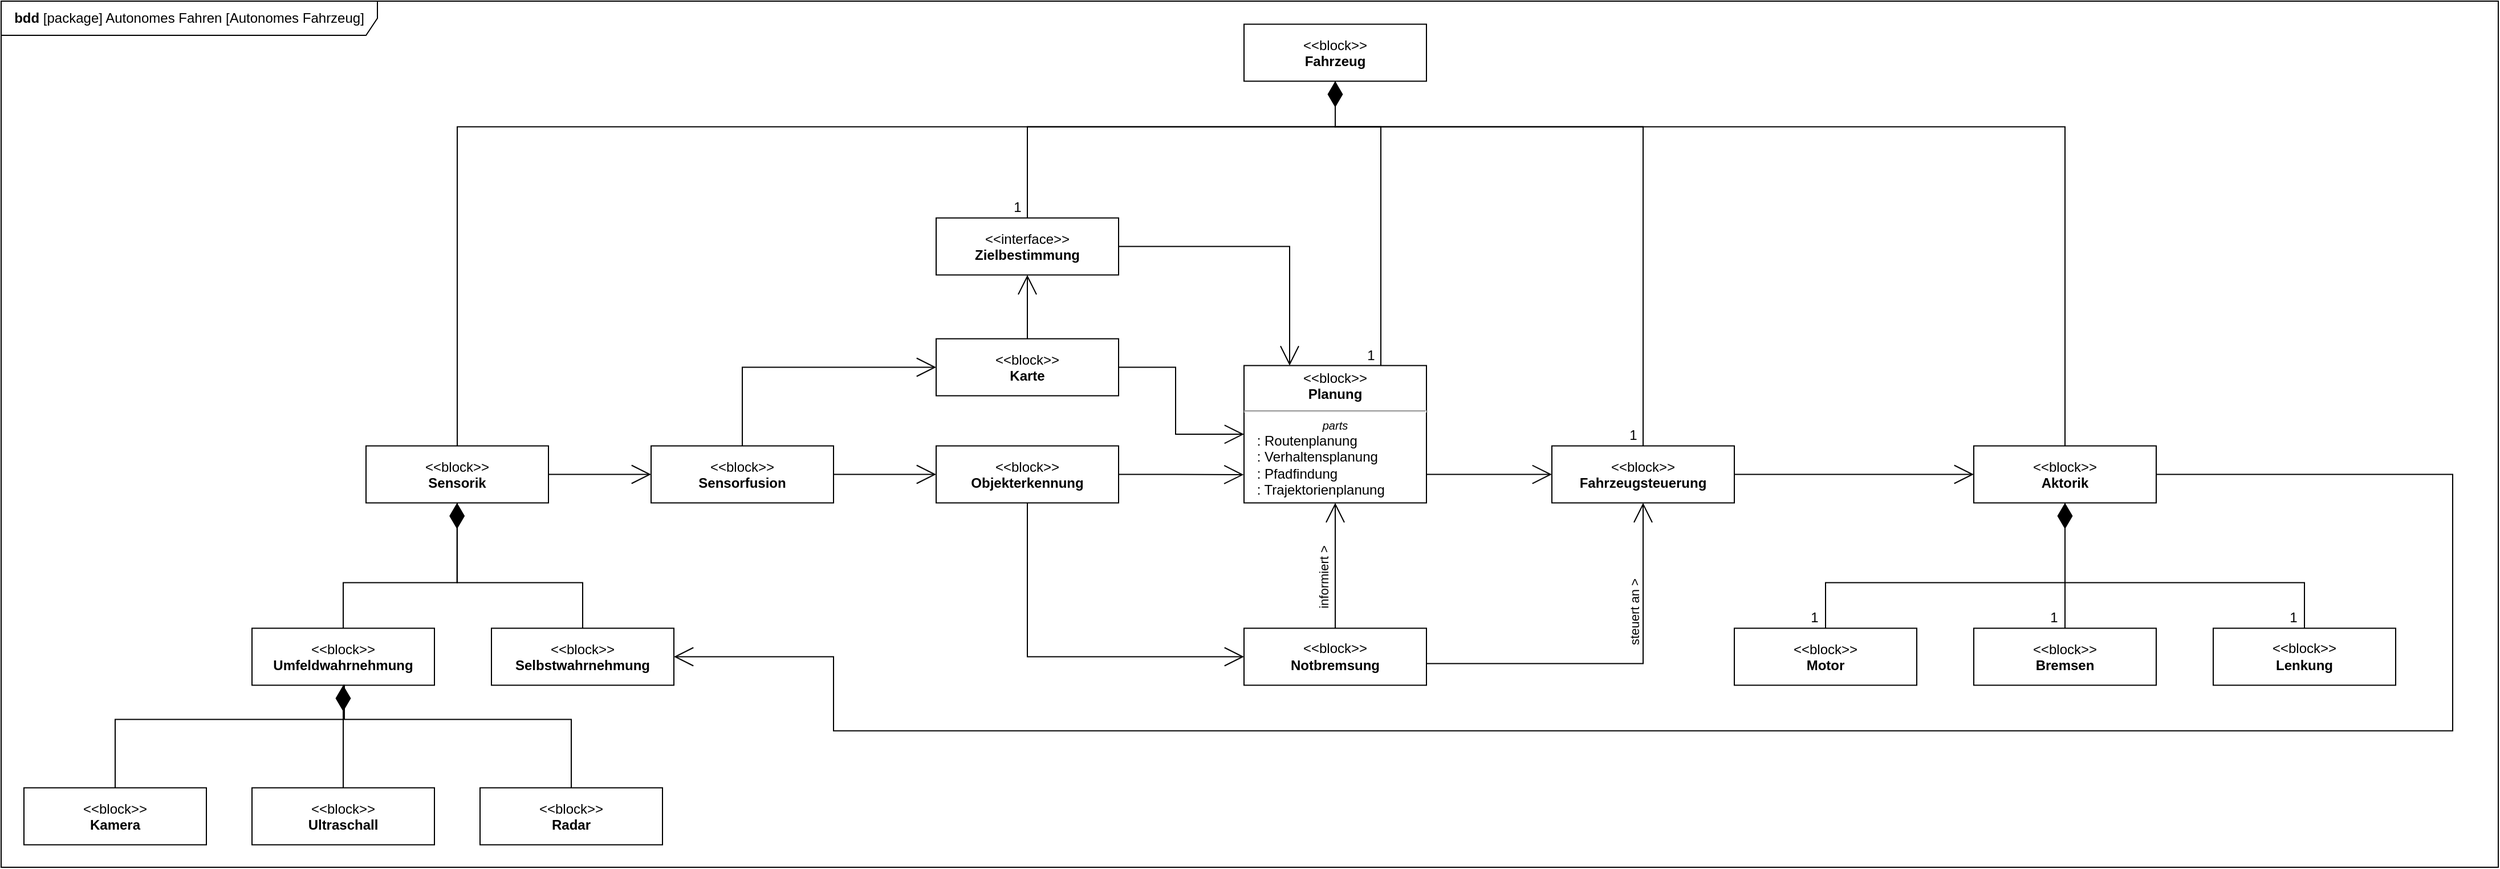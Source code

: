 <mxfile version="19.0.3" type="device"><diagram id="bMepcJKHhawCyAvMjVsu" name="v2"><mxGraphModel dx="4082" dy="1415" grid="1" gridSize="10" guides="1" tooltips="1" connect="1" arrows="1" fold="1" page="1" pageScale="1" pageWidth="850" pageHeight="1100" math="0" shadow="0"><root><mxCell id="0"/><mxCell id="1" parent="0"/><mxCell id="LFQn_cGnjPwSd7bNtoK0-9" value="&lt;b&gt;bdd&lt;/b&gt; [package] Autonomes Fahren [Autonomes Fahrzeug]" style="shape=umlFrame;whiteSpace=wrap;html=1;width=330;height=30;" parent="1" vertex="1"><mxGeometry x="-1690" y="10" width="2190" height="760" as="geometry"/></mxCell><mxCell id="xGJjlxiRfiB6k2hYQBMe-21" style="edgeStyle=orthogonalEdgeStyle;rounded=0;orthogonalLoop=1;jettySize=auto;html=1;exitX=1;exitY=0.5;exitDx=0;exitDy=0;entryX=0;entryY=0.5;entryDx=0;entryDy=0;endSize=15;endArrow=open;endFill=0;" parent="1" source="xGJjlxiRfiB6k2hYQBMe-2" target="xGJjlxiRfiB6k2hYQBMe-10" edge="1"><mxGeometry relative="1" as="geometry"/></mxCell><mxCell id="J9VCgambrHtC4VQbxY_9-2" style="edgeStyle=orthogonalEdgeStyle;rounded=0;orthogonalLoop=1;jettySize=auto;html=1;exitX=0.5;exitY=0;exitDx=0;exitDy=0;entryX=0;entryY=0.5;entryDx=0;entryDy=0;endSize=15;endArrow=open;endFill=0;" parent="1" source="xGJjlxiRfiB6k2hYQBMe-2" target="xGJjlxiRfiB6k2hYQBMe-7" edge="1"><mxGeometry relative="1" as="geometry"><Array as="points"><mxPoint x="-1040" y="331.25"/></Array></mxGeometry></mxCell><mxCell id="xGJjlxiRfiB6k2hYQBMe-2" value="&lt;p&gt;&amp;lt;&amp;lt;block&amp;gt;&amp;gt;&lt;br&gt;&lt;b&gt;Sensorfusion&lt;/b&gt;&lt;br&gt;&lt;/p&gt;" style="shape=rect;html=1;overflow=fill;whiteSpace=wrap;align=center;" parent="1" vertex="1"><mxGeometry x="-1120" y="400.25" width="160" height="50" as="geometry"/></mxCell><mxCell id="J9VCgambrHtC4VQbxY_9-14" style="edgeStyle=orthogonalEdgeStyle;rounded=0;orthogonalLoop=1;jettySize=auto;html=1;exitX=0.5;exitY=0;exitDx=0;exitDy=0;endArrow=none;endFill=0;" parent="1" source="xGJjlxiRfiB6k2hYQBMe-3" edge="1"><mxGeometry relative="1" as="geometry"><mxPoint x="-1290" y="450.25" as="targetPoint"/><Array as="points"><mxPoint x="-1180" y="520.25"/><mxPoint x="-1290" y="520.25"/></Array></mxGeometry></mxCell><mxCell id="xGJjlxiRfiB6k2hYQBMe-3" value="&lt;p&gt;&amp;lt;&amp;lt;block&amp;gt;&amp;gt;&lt;br&gt;&lt;b&gt;Selbstwahrnehmung&lt;/b&gt;&lt;/p&gt;&lt;p&gt;&lt;b&gt;{abstract}&lt;/b&gt;&lt;/p&gt;" style="shape=rect;html=1;overflow=fill;whiteSpace=wrap;align=center;" parent="1" vertex="1"><mxGeometry x="-1260" y="560.25" width="160" height="50" as="geometry"/></mxCell><mxCell id="xGJjlxiRfiB6k2hYQBMe-4" value="&lt;p&gt;&amp;lt;&amp;lt;block&amp;gt;&amp;gt;&lt;br&gt;&lt;b&gt;Umfeldwahrnehmung&lt;/b&gt;&lt;/p&gt;" style="shape=rect;html=1;overflow=fill;whiteSpace=wrap;align=center;" parent="1" vertex="1"><mxGeometry x="-1470" y="560.25" width="160" height="50" as="geometry"/></mxCell><mxCell id="J9VCgambrHtC4VQbxY_9-15" style="edgeStyle=orthogonalEdgeStyle;rounded=0;orthogonalLoop=1;jettySize=auto;html=1;exitX=0.5;exitY=0;exitDx=0;exitDy=0;entryX=0.5;entryY=1;entryDx=0;entryDy=0;endSize=20;endArrow=diamondThin;endFill=1;" parent="1" source="xGJjlxiRfiB6k2hYQBMe-5" target="xGJjlxiRfiB6k2hYQBMe-4" edge="1"><mxGeometry relative="1" as="geometry"><Array as="points"><mxPoint x="-1390" y="630.25"/><mxPoint x="-1390" y="630.25"/></Array></mxGeometry></mxCell><mxCell id="xGJjlxiRfiB6k2hYQBMe-5" value="&lt;p&gt;&amp;lt;&amp;lt;block&amp;gt;&amp;gt;&lt;br&gt;&lt;b&gt;Ultraschall&lt;/b&gt;&lt;/p&gt;" style="shape=rect;html=1;overflow=fill;whiteSpace=wrap;align=center;" parent="1" vertex="1"><mxGeometry x="-1470" y="700.25" width="160" height="50" as="geometry"/></mxCell><mxCell id="xGJjlxiRfiB6k2hYQBMe-9" style="edgeStyle=orthogonalEdgeStyle;rounded=0;orthogonalLoop=1;jettySize=auto;html=1;exitX=1;exitY=0.5;exitDx=0;exitDy=0;entryX=0;entryY=0.5;entryDx=0;entryDy=0;endSize=15;endArrow=open;endFill=0;" parent="1" source="xGJjlxiRfiB6k2hYQBMe-6" target="xGJjlxiRfiB6k2hYQBMe-2" edge="1"><mxGeometry relative="1" as="geometry"/></mxCell><mxCell id="xGJjlxiRfiB6k2hYQBMe-6" value="&lt;p&gt;&amp;lt;&amp;lt;block&amp;gt;&amp;gt;&lt;br&gt;&lt;b&gt;Sensorik&lt;/b&gt;&lt;/p&gt;" style="shape=rect;html=1;overflow=fill;whiteSpace=wrap;align=center;" parent="1" vertex="1"><mxGeometry x="-1370" y="400.25" width="160" height="50" as="geometry"/></mxCell><mxCell id="J9VCgambrHtC4VQbxY_9-41" style="edgeStyle=orthogonalEdgeStyle;rounded=0;orthogonalLoop=1;jettySize=auto;html=1;exitX=1;exitY=0.5;exitDx=0;exitDy=0;endSize=15;endArrow=open;endFill=0;" parent="1" source="xGJjlxiRfiB6k2hYQBMe-7" target="xGJjlxiRfiB6k2hYQBMe-13" edge="1"><mxGeometry relative="1" as="geometry"/></mxCell><mxCell id="J9VCgambrHtC4VQbxY_9-57" style="edgeStyle=orthogonalEdgeStyle;rounded=0;orthogonalLoop=1;jettySize=auto;html=1;exitX=0.5;exitY=0;exitDx=0;exitDy=0;entryX=0.5;entryY=1;entryDx=0;entryDy=0;endSize=15;endArrow=open;endFill=0;" parent="1" source="xGJjlxiRfiB6k2hYQBMe-7" target="xGJjlxiRfiB6k2hYQBMe-28" edge="1"><mxGeometry relative="1" as="geometry"/></mxCell><mxCell id="xGJjlxiRfiB6k2hYQBMe-7" value="&lt;p&gt;&amp;lt;&amp;lt;block&amp;gt;&amp;gt;&lt;br&gt;&lt;b&gt;Karte&lt;/b&gt;&lt;br&gt;&lt;/p&gt;" style="shape=rect;html=1;overflow=fill;whiteSpace=wrap;align=center;" parent="1" vertex="1"><mxGeometry x="-870" y="306.25" width="160" height="50" as="geometry"/></mxCell><mxCell id="xGJjlxiRfiB6k2hYQBMe-10" value="&lt;p&gt;&amp;lt;&amp;lt;block&amp;gt;&amp;gt;&lt;br&gt;&lt;b&gt;Objekterkennung&lt;/b&gt;&lt;br&gt;&lt;/p&gt;" style="shape=rect;html=1;overflow=fill;whiteSpace=wrap;align=center;" parent="1" vertex="1"><mxGeometry x="-870" y="400.25" width="160" height="50" as="geometry"/></mxCell><mxCell id="xGJjlxiRfiB6k2hYQBMe-17" style="edgeStyle=orthogonalEdgeStyle;rounded=0;orthogonalLoop=1;jettySize=auto;html=1;exitX=1;exitY=0.5;exitDx=0;exitDy=0;entryX=0;entryY=0.5;entryDx=0;entryDy=0;endSize=15;endArrow=open;endFill=0;" parent="1" source="xGJjlxiRfiB6k2hYQBMe-13" target="xGJjlxiRfiB6k2hYQBMe-15" edge="1"><mxGeometry relative="1" as="geometry"><Array as="points"><mxPoint x="-440" y="425.25"/></Array></mxGeometry></mxCell><mxCell id="J9VCgambrHtC4VQbxY_9-50" style="edgeStyle=orthogonalEdgeStyle;rounded=0;orthogonalLoop=1;jettySize=auto;html=1;exitX=0.75;exitY=0;exitDx=0;exitDy=0;entryX=0.5;entryY=1;entryDx=0;entryDy=0;" parent="1" source="xGJjlxiRfiB6k2hYQBMe-13" target="J9VCgambrHtC4VQbxY_9-42" edge="1"><mxGeometry relative="1" as="geometry"><Array as="points"><mxPoint x="-480" y="120.25"/><mxPoint x="-520" y="120.25"/></Array></mxGeometry></mxCell><mxCell id="xGJjlxiRfiB6k2hYQBMe-13" value="&lt;p style=&quot;margin:0px;margin-top:4px;text-align:center;&quot;&gt;&amp;lt;&amp;lt;block&amp;gt;&amp;gt;&lt;br&gt;&lt;b&gt;Planung&lt;/b&gt;&lt;br&gt;&lt;/p&gt;&lt;hr&gt;&lt;p style=&quot;font-size:10px;margin:0px;text-align:center;&quot;&gt;&lt;i&gt;parts&lt;/i&gt;&lt;/p&gt;&lt;p style=&quot;margin:0px;margin-left:8px;text-align:left;&quot;&gt;&amp;nbsp;: Routenplanung&lt;/p&gt;&lt;p style=&quot;margin:0px;margin-left:8px;text-align:left;&quot;&gt;&amp;nbsp;: Verhaltensplanung&lt;br&gt;&lt;/p&gt;&lt;p style=&quot;margin:0px;margin-left:8px;text-align:left;&quot;&gt;&amp;nbsp;: Pfadfindung&lt;/p&gt;&lt;p style=&quot;margin:0px;margin-left:8px;text-align:left;&quot;&gt;&amp;nbsp;: Trajektorienplanung&lt;br&gt;&lt;/p&gt;&lt;p style=&quot;margin:0px;margin-left:8px;text-align:left;&quot;&gt;&lt;br&gt;&lt;/p&gt;&lt;p style=&quot;margin:0px;margin-left:8px;text-align:left;&quot;&gt;&lt;br&gt;&lt;/p&gt;" style="shape=rect;html=1;overflow=fill;verticalAlign=top;align=left;whiteSpace=wrap;" parent="1" vertex="1"><mxGeometry x="-600" y="329.75" width="160" height="120.5" as="geometry"/></mxCell><mxCell id="J9VCgambrHtC4VQbxY_9-30" style="edgeStyle=orthogonalEdgeStyle;rounded=0;orthogonalLoop=1;jettySize=auto;html=1;exitX=1;exitY=0.5;exitDx=0;exitDy=0;entryX=0;entryY=0.5;entryDx=0;entryDy=0;endSize=15;endArrow=open;endFill=0;" parent="1" source="xGJjlxiRfiB6k2hYQBMe-15" target="xGJjlxiRfiB6k2hYQBMe-16" edge="1"><mxGeometry relative="1" as="geometry"/></mxCell><mxCell id="J9VCgambrHtC4VQbxY_9-49" style="edgeStyle=orthogonalEdgeStyle;rounded=0;orthogonalLoop=1;jettySize=auto;html=1;exitX=0.5;exitY=0;exitDx=0;exitDy=0;entryX=0.5;entryY=1;entryDx=0;entryDy=0;" parent="1" source="xGJjlxiRfiB6k2hYQBMe-15" target="J9VCgambrHtC4VQbxY_9-42" edge="1"><mxGeometry relative="1" as="geometry"><Array as="points"><mxPoint x="-250" y="120.25"/><mxPoint x="-520" y="120.25"/></Array></mxGeometry></mxCell><mxCell id="xGJjlxiRfiB6k2hYQBMe-15" value="&lt;p&gt;&amp;lt;&amp;lt;block&amp;gt;&amp;gt;&lt;br&gt;&lt;b&gt;Fahrzeugsteuerung&lt;/b&gt;&lt;/p&gt;" style="shape=rect;html=1;overflow=fill;whiteSpace=wrap;align=center;" parent="1" vertex="1"><mxGeometry x="-330" y="400.25" width="160" height="50" as="geometry"/></mxCell><mxCell id="J9VCgambrHtC4VQbxY_9-10" style="edgeStyle=orthogonalEdgeStyle;rounded=0;orthogonalLoop=1;jettySize=auto;html=1;exitX=1;exitY=0.5;exitDx=0;exitDy=0;entryX=1;entryY=0.5;entryDx=0;entryDy=0;endSize=15;endArrow=open;endFill=0;" parent="1" source="xGJjlxiRfiB6k2hYQBMe-16" target="xGJjlxiRfiB6k2hYQBMe-3" edge="1"><mxGeometry relative="1" as="geometry"><mxPoint x="70" y="356.25" as="sourcePoint"/><mxPoint x="-940.0" y="791.75" as="targetPoint"/><Array as="points"><mxPoint x="460" y="425.25"/><mxPoint x="460" y="650.25"/><mxPoint x="-960" y="650.25"/><mxPoint x="-960" y="585.25"/></Array></mxGeometry></mxCell><mxCell id="J9VCgambrHtC4VQbxY_9-48" style="edgeStyle=orthogonalEdgeStyle;rounded=0;orthogonalLoop=1;jettySize=auto;html=1;entryX=0.5;entryY=1;entryDx=0;entryDy=0;endArrow=none;endFill=0;" parent="1" target="J9VCgambrHtC4VQbxY_9-42" edge="1"><mxGeometry relative="1" as="geometry"><mxPoint x="120" y="400.25" as="sourcePoint"/><Array as="points"><mxPoint x="120" y="120.25"/><mxPoint x="-520" y="120.25"/></Array></mxGeometry></mxCell><mxCell id="xGJjlxiRfiB6k2hYQBMe-16" value="&lt;p&gt;&amp;lt;&amp;lt;block&amp;gt;&amp;gt;&lt;br&gt;&lt;b&gt;Aktorik&lt;/b&gt;&lt;/p&gt;" style="shape=rect;html=1;overflow=fill;whiteSpace=wrap;align=center;" parent="1" vertex="1"><mxGeometry x="40" y="400.25" width="160" height="50" as="geometry"/></mxCell><mxCell id="J9VCgambrHtC4VQbxY_9-51" style="edgeStyle=orthogonalEdgeStyle;rounded=0;orthogonalLoop=1;jettySize=auto;html=1;exitX=0.5;exitY=0;exitDx=0;exitDy=0;entryX=0.5;entryY=1;entryDx=0;entryDy=0;endArrow=none;endFill=0;" parent="1" source="xGJjlxiRfiB6k2hYQBMe-28" target="J9VCgambrHtC4VQbxY_9-42" edge="1"><mxGeometry relative="1" as="geometry"><Array as="points"><mxPoint x="-790" y="120.25"/><mxPoint x="-520" y="120.25"/></Array></mxGeometry></mxCell><mxCell id="J9VCgambrHtC4VQbxY_9-52" style="edgeStyle=orthogonalEdgeStyle;rounded=0;orthogonalLoop=1;jettySize=auto;html=1;exitX=1;exitY=0.5;exitDx=0;exitDy=0;entryX=0.25;entryY=0;entryDx=0;entryDy=0;endSize=15;endArrow=open;endFill=0;" parent="1" source="xGJjlxiRfiB6k2hYQBMe-28" target="xGJjlxiRfiB6k2hYQBMe-13" edge="1"><mxGeometry relative="1" as="geometry"/></mxCell><mxCell id="xGJjlxiRfiB6k2hYQBMe-28" value="&lt;p&gt;&amp;lt;&amp;lt;interface&amp;gt;&amp;gt;&lt;br&gt;&lt;b&gt;Zielbestimmung&lt;/b&gt;&lt;/p&gt;" style="shape=rect;html=1;overflow=fill;whiteSpace=wrap;align=center;" parent="1" vertex="1"><mxGeometry x="-870" y="200.25" width="160" height="50" as="geometry"/></mxCell><mxCell id="J9VCgambrHtC4VQbxY_9-27" style="edgeStyle=orthogonalEdgeStyle;rounded=0;orthogonalLoop=1;jettySize=auto;html=1;exitX=0.5;exitY=0;exitDx=0;exitDy=0;entryX=0.5;entryY=1;entryDx=0;entryDy=0;endArrow=open;endFill=0;endSize=15;" parent="1" source="J9VCgambrHtC4VQbxY_9-3" target="xGJjlxiRfiB6k2hYQBMe-13" edge="1"><mxGeometry relative="1" as="geometry"/></mxCell><mxCell id="J9VCgambrHtC4VQbxY_9-28" value="informiert &amp;gt;" style="edgeLabel;html=1;align=center;verticalAlign=middle;resizable=0;points=[];rotation=-90;" parent="J9VCgambrHtC4VQbxY_9-27" vertex="1" connectable="0"><mxGeometry x="0.009" y="3" relative="1" as="geometry"><mxPoint x="-8" y="11" as="offset"/></mxGeometry></mxCell><mxCell id="J9VCgambrHtC4VQbxY_9-3" value="&amp;lt;&amp;lt;block&amp;gt;&amp;gt;&lt;br&gt;&lt;b&gt;Notbremsung&lt;/b&gt;" style="rounded=0;whiteSpace=wrap;html=1;" parent="1" vertex="1"><mxGeometry x="-600" y="560.25" width="160" height="50" as="geometry"/></mxCell><mxCell id="J9VCgambrHtC4VQbxY_9-4" style="edgeStyle=orthogonalEdgeStyle;rounded=0;orthogonalLoop=1;jettySize=auto;html=1;exitX=0.5;exitY=1;exitDx=0;exitDy=0;entryX=0;entryY=0.5;entryDx=0;entryDy=0;fontSize=12;startSize=8;endSize=15;endArrow=open;endFill=0;" parent="1" source="xGJjlxiRfiB6k2hYQBMe-10" target="J9VCgambrHtC4VQbxY_9-3" edge="1"><mxGeometry relative="1" as="geometry"><mxPoint x="-970" y="480.25" as="sourcePoint"/></mxGeometry></mxCell><mxCell id="J9VCgambrHtC4VQbxY_9-7" style="edgeStyle=orthogonalEdgeStyle;rounded=0;orthogonalLoop=1;jettySize=auto;html=1;endArrow=open;endFill=0;endSize=15;strokeWidth=1;exitX=1;exitY=0.5;exitDx=0;exitDy=0;entryX=0.5;entryY=1;entryDx=0;entryDy=0;" parent="1" source="J9VCgambrHtC4VQbxY_9-3" target="xGJjlxiRfiB6k2hYQBMe-15" edge="1"><mxGeometry relative="1" as="geometry"><Array as="points"><mxPoint x="-440" y="591.25"/><mxPoint x="-250" y="591.25"/></Array><mxPoint x="-190" y="477.25" as="targetPoint"/></mxGeometry></mxCell><mxCell id="J9VCgambrHtC4VQbxY_9-8" value="steuert an &amp;gt;" style="edgeLabel;html=1;align=center;verticalAlign=middle;resizable=0;points=[];rotation=-90;" parent="J9VCgambrHtC4VQbxY_9-7" vertex="1" connectable="0"><mxGeometry x="0.156" y="4" relative="1" as="geometry"><mxPoint x="-7" y="-41" as="offset"/></mxGeometry></mxCell><mxCell id="J9VCgambrHtC4VQbxY_9-9" style="rounded=0;orthogonalLoop=1;jettySize=auto;html=1;fontSize=12;endArrow=diamondThin;endFill=1;endSize=20;exitX=0.5;exitY=0;exitDx=0;exitDy=0;entryX=0.5;entryY=1;entryDx=0;entryDy=0;edgeStyle=orthogonalEdgeStyle;" parent="1" source="xGJjlxiRfiB6k2hYQBMe-4" edge="1"><mxGeometry relative="1" as="geometry"><mxPoint x="-1290.16" y="450.25" as="targetPoint"/><mxPoint x="-1290.16" y="538.25" as="sourcePoint"/><Array as="points"><mxPoint x="-1390" y="520.25"/><mxPoint x="-1290" y="520.25"/></Array></mxGeometry></mxCell><mxCell id="J9VCgambrHtC4VQbxY_9-29" style="edgeStyle=orthogonalEdgeStyle;rounded=0;orthogonalLoop=1;jettySize=auto;html=1;exitX=1;exitY=0.5;exitDx=0;exitDy=0;entryX=-0.002;entryY=0.795;entryDx=0;entryDy=0;entryPerimeter=0;endSize=15;endArrow=open;endFill=0;" parent="1" source="xGJjlxiRfiB6k2hYQBMe-10" target="xGJjlxiRfiB6k2hYQBMe-13" edge="1"><mxGeometry relative="1" as="geometry"/></mxCell><mxCell id="J9VCgambrHtC4VQbxY_9-31" value="&lt;p&gt;&amp;lt;&amp;lt;block&amp;gt;&amp;gt;&lt;br&gt;&lt;b&gt;Motor&lt;/b&gt;&lt;br&gt;&lt;/p&gt;" style="shape=rect;html=1;overflow=fill;whiteSpace=wrap;align=center;" parent="1" vertex="1"><mxGeometry x="-170" y="560.25" width="160" height="50" as="geometry"/></mxCell><mxCell id="J9VCgambrHtC4VQbxY_9-39" style="edgeStyle=orthogonalEdgeStyle;rounded=0;orthogonalLoop=1;jettySize=auto;html=1;exitX=0.5;exitY=0;exitDx=0;exitDy=0;entryX=0.5;entryY=1;entryDx=0;entryDy=0;endArrow=none;endFill=0;" parent="1" source="J9VCgambrHtC4VQbxY_9-32" target="xGJjlxiRfiB6k2hYQBMe-16" edge="1"><mxGeometry relative="1" as="geometry"/></mxCell><mxCell id="J9VCgambrHtC4VQbxY_9-32" value="&lt;p&gt;&amp;lt;&amp;lt;block&amp;gt;&amp;gt;&lt;br&gt;&lt;b&gt;Bremsen&lt;/b&gt;&lt;br&gt;&lt;/p&gt;" style="shape=rect;html=1;overflow=fill;whiteSpace=wrap;align=center;" parent="1" vertex="1"><mxGeometry x="40" y="560.25" width="160" height="50" as="geometry"/></mxCell><mxCell id="J9VCgambrHtC4VQbxY_9-33" value="&amp;lt;&amp;lt;block&amp;gt;&amp;gt;&lt;br&gt;&lt;b&gt;Lenkung&lt;/b&gt;" style="rounded=0;whiteSpace=wrap;html=1;" parent="1" vertex="1"><mxGeometry x="250" y="560.25" width="160" height="50" as="geometry"/></mxCell><mxCell id="J9VCgambrHtC4VQbxY_9-34" style="edgeStyle=orthogonalEdgeStyle;rounded=0;orthogonalLoop=1;jettySize=auto;html=1;fontSize=12;endArrow=diamondThin;endFill=1;endSize=20;exitX=0.5;exitY=0;exitDx=0;exitDy=0;entryX=0.5;entryY=1;entryDx=0;entryDy=0;" parent="1" source="J9VCgambrHtC4VQbxY_9-33" edge="1"><mxGeometry relative="1" as="geometry"><mxPoint x="120" y="450.25" as="targetPoint"/><Array as="points"><mxPoint x="330" y="520.25"/><mxPoint x="120" y="520.25"/></Array><mxPoint x="300" y="648.25" as="sourcePoint"/></mxGeometry></mxCell><mxCell id="J9VCgambrHtC4VQbxY_9-35" value="1" style="edgeLabel;html=1;align=center;verticalAlign=middle;resizable=0;points=[];fontSize=12;" parent="J9VCgambrHtC4VQbxY_9-34" vertex="1" connectable="0"><mxGeometry x="-0.687" y="-2" relative="1" as="geometry"><mxPoint y="32" as="offset"/></mxGeometry></mxCell><mxCell id="J9VCgambrHtC4VQbxY_9-36" value="1" style="edgeLabel;html=1;align=center;verticalAlign=middle;resizable=0;points=[];fontSize=12;" parent="J9VCgambrHtC4VQbxY_9-34" vertex="1" connectable="0"><mxGeometry x="-0.687" y="-2" relative="1" as="geometry"><mxPoint x="-210" y="32" as="offset"/></mxGeometry></mxCell><mxCell id="J9VCgambrHtC4VQbxY_9-37" value="1" style="edgeLabel;html=1;align=center;verticalAlign=middle;resizable=0;points=[];fontSize=12;" parent="J9VCgambrHtC4VQbxY_9-34" vertex="1" connectable="0"><mxGeometry x="-0.687" y="-2" relative="1" as="geometry"><mxPoint x="-420" y="32" as="offset"/></mxGeometry></mxCell><mxCell id="J9VCgambrHtC4VQbxY_9-53" value="1" style="edgeLabel;html=1;align=center;verticalAlign=middle;resizable=0;points=[];fontSize=12;" parent="J9VCgambrHtC4VQbxY_9-34" vertex="1" connectable="0"><mxGeometry x="-0.687" y="-2" relative="1" as="geometry"><mxPoint x="-579" y="-128" as="offset"/></mxGeometry></mxCell><mxCell id="J9VCgambrHtC4VQbxY_9-54" value="1" style="edgeLabel;html=1;align=center;verticalAlign=middle;resizable=0;points=[];fontSize=12;" parent="J9VCgambrHtC4VQbxY_9-34" vertex="1" connectable="0"><mxGeometry x="-0.687" y="-2" relative="1" as="geometry"><mxPoint x="-1119" y="-328" as="offset"/></mxGeometry></mxCell><mxCell id="J9VCgambrHtC4VQbxY_9-55" value="1" style="edgeLabel;html=1;align=center;verticalAlign=middle;resizable=0;points=[];fontSize=12;" parent="J9VCgambrHtC4VQbxY_9-34" vertex="1" connectable="0"><mxGeometry x="-0.687" y="-2" relative="1" as="geometry"><mxPoint x="-809" y="-198" as="offset"/></mxGeometry></mxCell><mxCell id="J9VCgambrHtC4VQbxY_9-38" style="edgeStyle=orthogonalEdgeStyle;rounded=0;orthogonalLoop=1;jettySize=auto;html=1;exitX=0.5;exitY=0;exitDx=0;exitDy=0;entryX=0.5;entryY=1;entryDx=0;entryDy=0;fontSize=12;startSize=8;endSize=15;endArrow=none;endFill=0;" parent="1" source="J9VCgambrHtC4VQbxY_9-31" edge="1"><mxGeometry relative="1" as="geometry"><Array as="points"><mxPoint x="-90" y="520.25"/><mxPoint x="120" y="520.25"/></Array><mxPoint x="120" y="450.25" as="targetPoint"/></mxGeometry></mxCell><mxCell id="J9VCgambrHtC4VQbxY_9-42" value="&lt;p&gt;&amp;lt;&amp;lt;block&amp;gt;&amp;gt;&lt;br&gt;&lt;b&gt;Fahrzeug&lt;/b&gt;&lt;/p&gt;" style="shape=rect;html=1;overflow=fill;whiteSpace=wrap;align=center;" parent="1" vertex="1"><mxGeometry x="-600" y="30.25" width="160" height="50" as="geometry"/></mxCell><mxCell id="J9VCgambrHtC4VQbxY_9-43" style="rounded=0;orthogonalLoop=1;jettySize=auto;html=1;fontSize=12;endArrow=diamondThin;endFill=1;endSize=20;exitX=0.5;exitY=0;exitDx=0;exitDy=0;entryX=0.5;entryY=1;entryDx=0;entryDy=0;edgeStyle=orthogonalEdgeStyle;" parent="1" source="xGJjlxiRfiB6k2hYQBMe-6" target="J9VCgambrHtC4VQbxY_9-42" edge="1"><mxGeometry relative="1" as="geometry"><mxPoint x="-470.08" y="120.25" as="targetPoint"/><mxPoint x="-569.92" y="230.25" as="sourcePoint"/><Array as="points"><mxPoint x="-1290" y="120.25"/><mxPoint x="-520" y="120.25"/></Array></mxGeometry></mxCell><mxCell id="npD7T2ZgBS6S0njRWlKZ-5" style="edgeStyle=orthogonalEdgeStyle;rounded=0;orthogonalLoop=1;jettySize=auto;html=1;exitX=0.5;exitY=0;exitDx=0;exitDy=0;endArrow=none;endFill=0;" parent="1" source="npD7T2ZgBS6S0njRWlKZ-1" edge="1"><mxGeometry relative="1" as="geometry"><mxPoint x="-1390" y="610.25" as="targetPoint"/><Array as="points"><mxPoint x="-1190" y="640.25"/><mxPoint x="-1389" y="640.25"/></Array></mxGeometry></mxCell><mxCell id="npD7T2ZgBS6S0njRWlKZ-1" value="&lt;p&gt;&amp;lt;&amp;lt;block&amp;gt;&amp;gt;&lt;br&gt;&lt;b&gt;Radar&lt;/b&gt;&lt;/p&gt;" style="shape=rect;html=1;overflow=fill;whiteSpace=wrap;align=center;" parent="1" vertex="1"><mxGeometry x="-1270" y="700.25" width="160" height="50" as="geometry"/></mxCell><mxCell id="npD7T2ZgBS6S0njRWlKZ-4" style="edgeStyle=orthogonalEdgeStyle;rounded=0;orthogonalLoop=1;jettySize=auto;html=1;exitX=0.5;exitY=0;exitDx=0;exitDy=0;entryX=0.5;entryY=1;entryDx=0;entryDy=0;endArrow=none;endFill=0;" parent="1" source="npD7T2ZgBS6S0njRWlKZ-2" target="xGJjlxiRfiB6k2hYQBMe-4" edge="1"><mxGeometry relative="1" as="geometry"><Array as="points"><mxPoint x="-1590" y="640.25"/><mxPoint x="-1390" y="640.25"/></Array></mxGeometry></mxCell><mxCell id="npD7T2ZgBS6S0njRWlKZ-2" value="&lt;p&gt;&amp;lt;&amp;lt;block&amp;gt;&amp;gt;&lt;br&gt;&lt;b&gt;Kamera&lt;/b&gt;&lt;/p&gt;" style="shape=rect;html=1;overflow=fill;whiteSpace=wrap;align=center;" parent="1" vertex="1"><mxGeometry x="-1670" y="700.25" width="160" height="50" as="geometry"/></mxCell></root></mxGraphModel></diagram></mxfile>